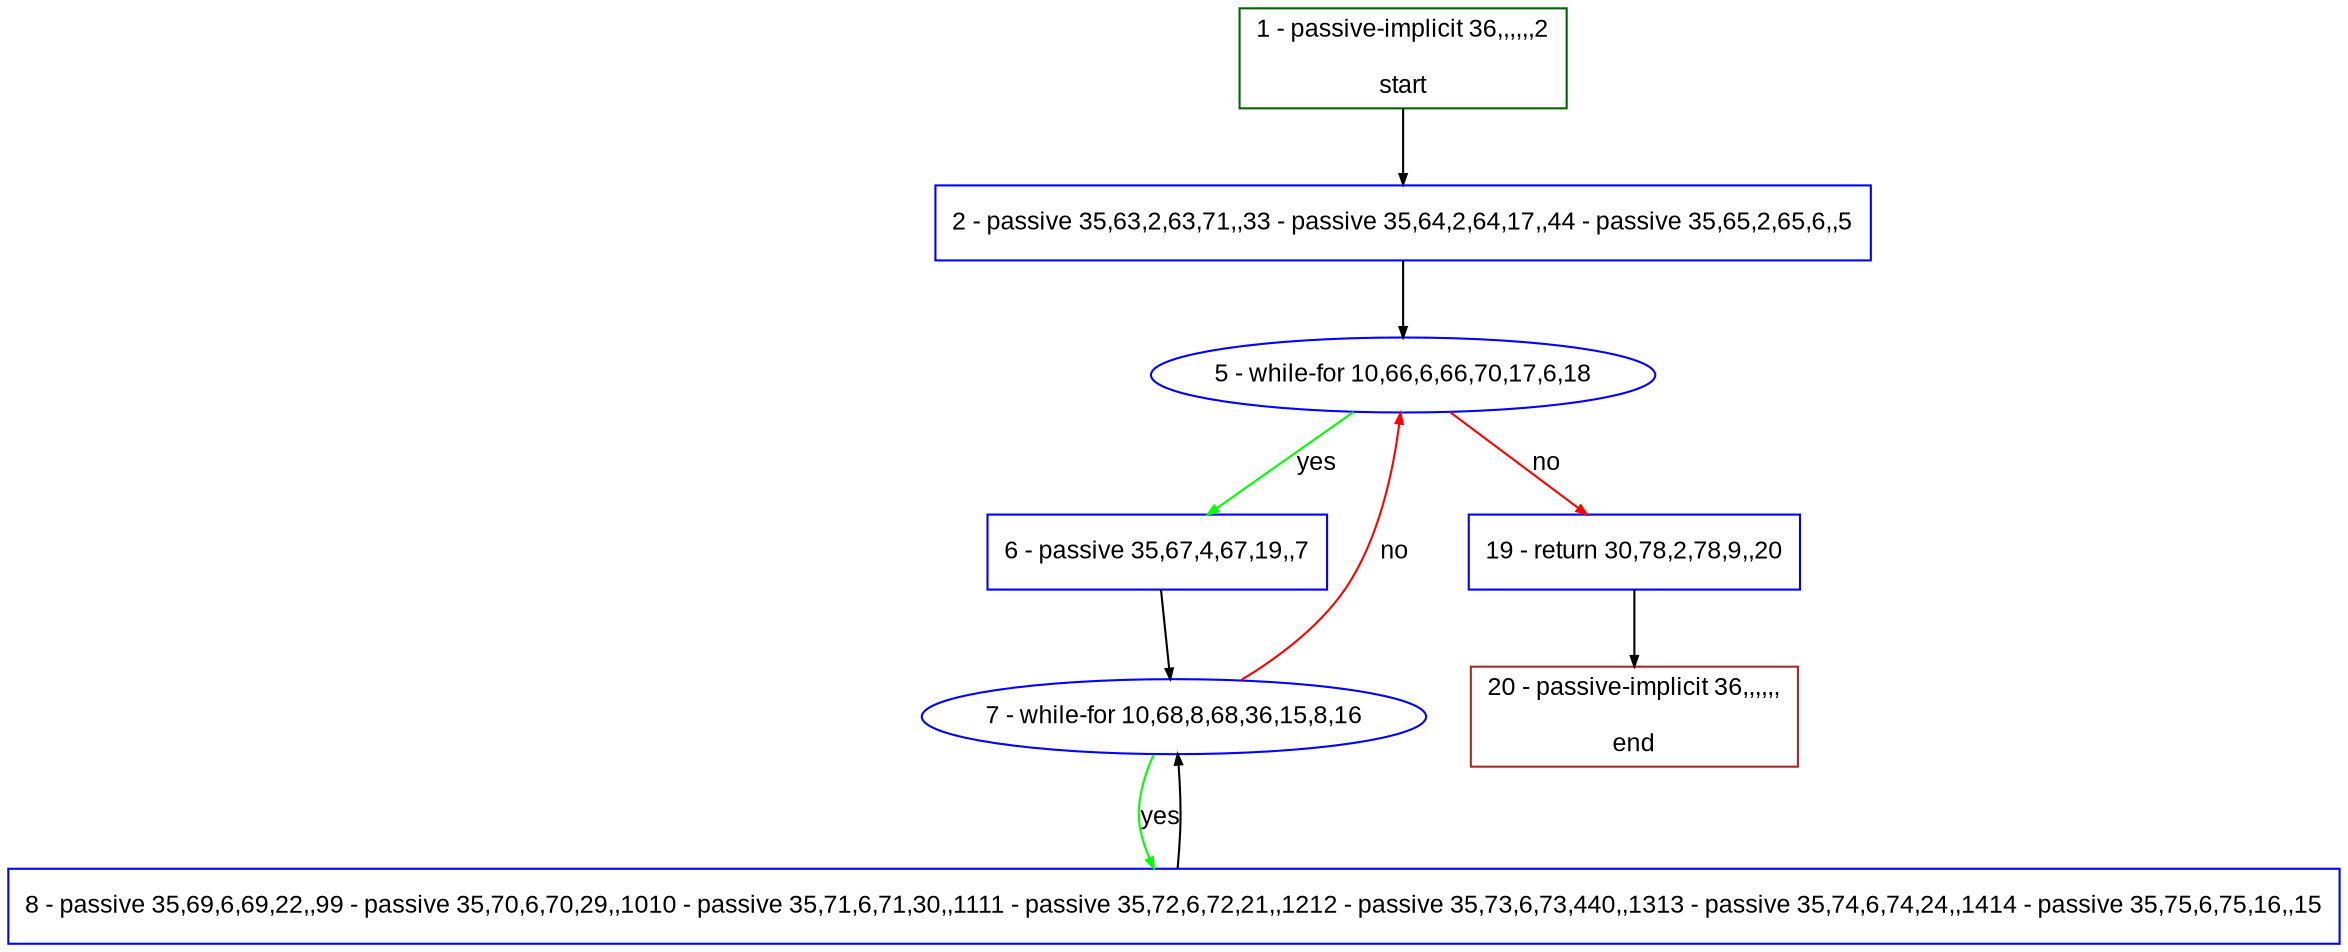digraph "" {
  graph [pack="true", label="", fontsize="12", packmode="clust", fontname="Arial", fillcolor="#FFFFCC", bgcolor="white", style="rounded,filled", compound="true"];
  node [node_initialized="no", label="", color="grey", fontsize="12", fillcolor="white", fontname="Arial", style="filled", shape="rectangle", compound="true", fixedsize="false"];
  edge [fontcolor="black", arrowhead="normal", arrowtail="none", arrowsize="0.5", ltail="", label="", color="black", fontsize="12", lhead="", fontname="Arial", dir="forward", compound="true"];
  __N1 [label="2 - passive 35,63,2,63,71,,33 - passive 35,64,2,64,17,,44 - passive 35,65,2,65,6,,5", color="#0000ff", fillcolor="#ffffff", style="filled", shape="box"];
  __N2 [label="1 - passive-implicit 36,,,,,,2\n\nstart", color="#006400", fillcolor="#ffffff", style="filled", shape="box"];
  __N3 [label="5 - while-for 10,66,6,66,70,17,6,18", color="#0000ff", fillcolor="#ffffff", style="filled", shape="oval"];
  __N4 [label="6 - passive 35,67,4,67,19,,7", color="#0000ff", fillcolor="#ffffff", style="filled", shape="box"];
  __N5 [label="19 - return 30,78,2,78,9,,20", color="#0000ff", fillcolor="#ffffff", style="filled", shape="box"];
  __N6 [label="7 - while-for 10,68,8,68,36,15,8,16", color="#0000ff", fillcolor="#ffffff", style="filled", shape="oval"];
  __N7 [label="8 - passive 35,69,6,69,22,,99 - passive 35,70,6,70,29,,1010 - passive 35,71,6,71,30,,1111 - passive 35,72,6,72,21,,1212 - passive 35,73,6,73,440,,1313 - passive 35,74,6,74,24,,1414 - passive 35,75,6,75,16,,15", color="#0000ff", fillcolor="#ffffff", style="filled", shape="box"];
  __N8 [label="20 - passive-implicit 36,,,,,,\n\nend", color="#a52a2a", fillcolor="#ffffff", style="filled", shape="box"];
  __N2 -> __N1 [arrowhead="normal", arrowtail="none", color="#000000", label="", dir="forward"];
  __N1 -> __N3 [arrowhead="normal", arrowtail="none", color="#000000", label="", dir="forward"];
  __N3 -> __N4 [arrowhead="normal", arrowtail="none", color="#00ff00", label="yes", dir="forward"];
  __N3 -> __N5 [arrowhead="normal", arrowtail="none", color="#ff0000", label="no", dir="forward"];
  __N4 -> __N6 [arrowhead="normal", arrowtail="none", color="#000000", label="", dir="forward"];
  __N6 -> __N3 [arrowhead="normal", arrowtail="none", color="#ff0000", label="no", dir="forward"];
  __N6 -> __N7 [arrowhead="normal", arrowtail="none", color="#00ff00", label="yes", dir="forward"];
  __N7 -> __N6 [arrowhead="normal", arrowtail="none", color="#000000", label="", dir="forward"];
  __N5 -> __N8 [arrowhead="normal", arrowtail="none", color="#000000", label="", dir="forward"];
}
